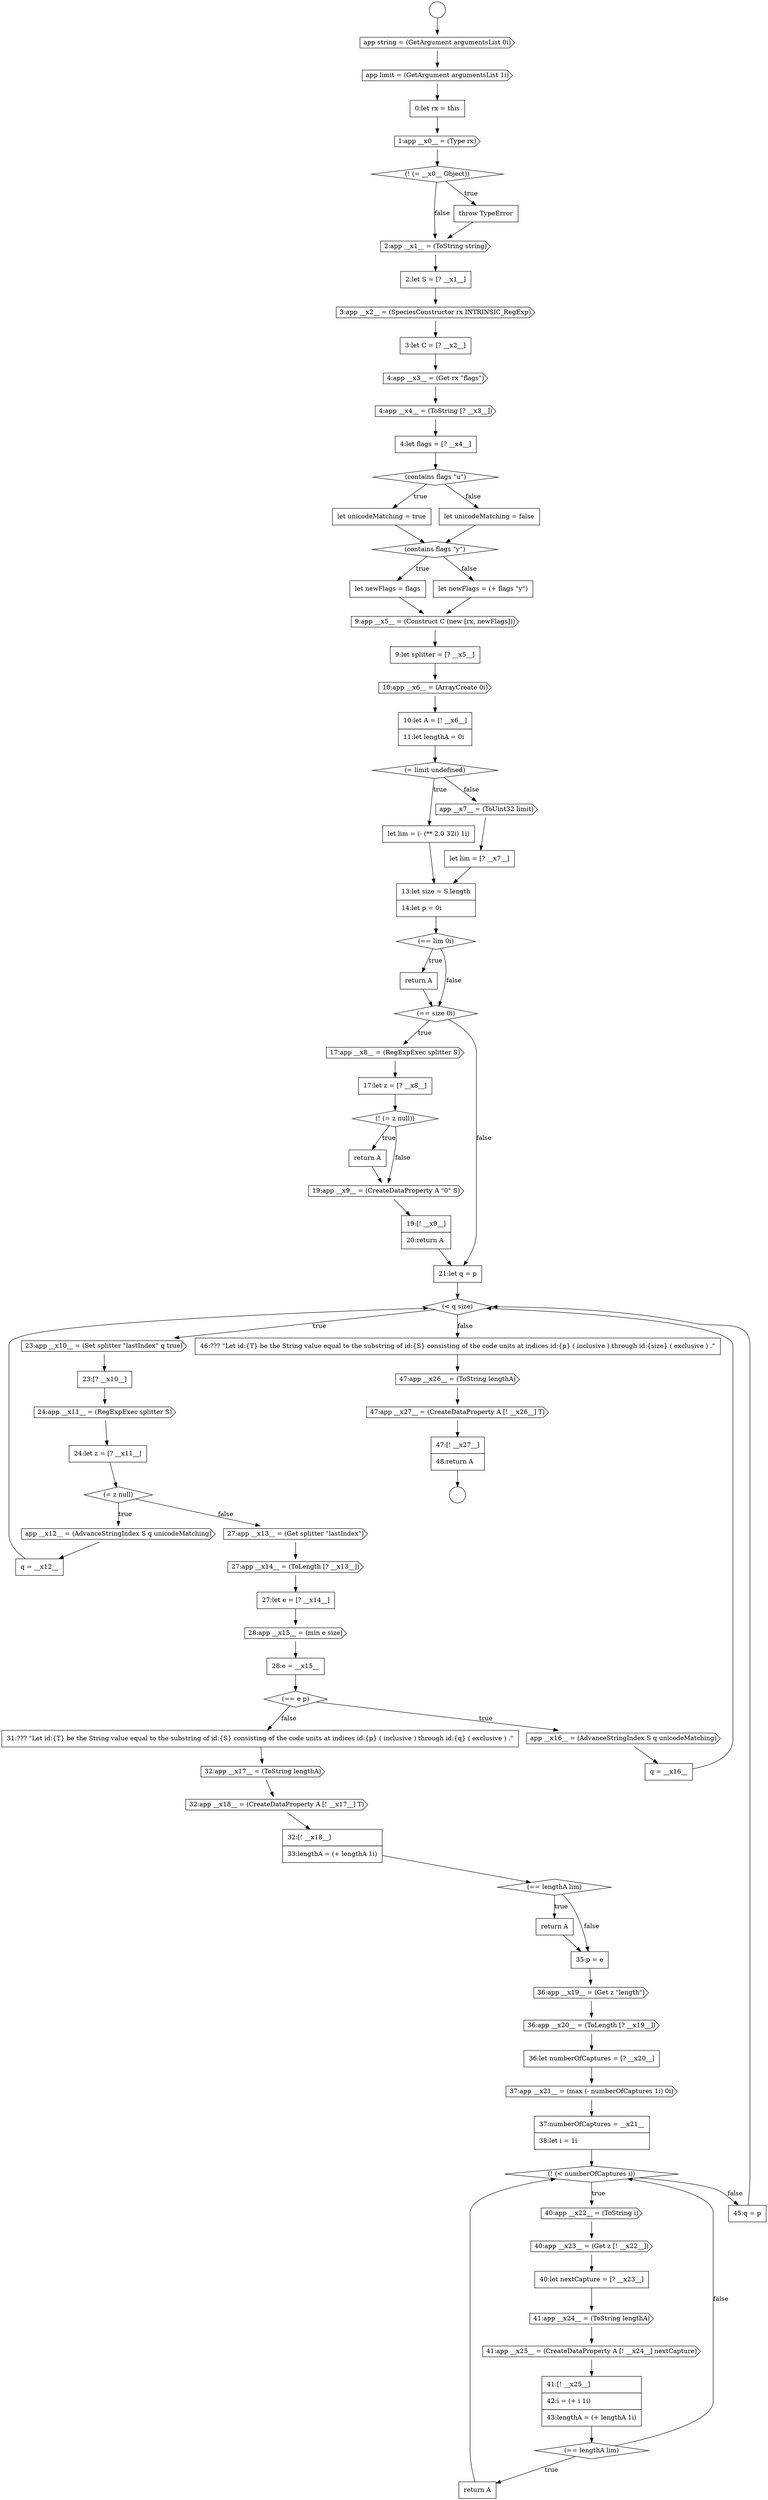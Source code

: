 digraph {
  node14376 [shape=diamond, label=<<font color="black">(contains flags &quot;u&quot;)</font>> color="black" fillcolor="white" style=filled]
  node14420 [shape=none, margin=0, label=<<font color="black">
    <table border="0" cellborder="1" cellspacing="0" cellpadding="10">
      <tr><td align="left">32:[! __x18__]</td></tr>
      <tr><td align="left">33:lengthA = (+ lengthA 1i)</td></tr>
    </table>
  </font>> color="black" fillcolor="white" style=filled]
  node14384 [shape=cds, label=<<font color="black">10:app __x6__ = (ArrayCreate 0i)</font>> color="black" fillcolor="white" style=filled]
  node14374 [shape=cds, label=<<font color="black">4:app __x4__ = (ToString [? __x3__])</font>> color="black" fillcolor="white" style=filled]
  node14426 [shape=none, margin=0, label=<<font color="black">
    <table border="0" cellborder="1" cellspacing="0" cellpadding="10">
      <tr><td align="left">36:let numberOfCaptures = [? __x20__]</td></tr>
    </table>
  </font>> color="black" fillcolor="white" style=filled]
  node14367 [shape=diamond, label=<<font color="black">(! (= __x0__ Object))</font>> color="black" fillcolor="white" style=filled]
  node14404 [shape=cds, label=<<font color="black">24:app __x11__ = (RegExpExec splitter S)</font>> color="black" fillcolor="white" style=filled]
  node14419 [shape=cds, label=<<font color="black">32:app __x18__ = (CreateDataProperty A [! __x17__] T)</font>> color="black" fillcolor="white" style=filled]
  node14399 [shape=none, margin=0, label=<<font color="black">
    <table border="0" cellborder="1" cellspacing="0" cellpadding="10">
      <tr><td align="left">19:[! __x9__]</td></tr>
      <tr><td align="left">20:return A</td></tr>
    </table>
  </font>> color="black" fillcolor="white" style=filled]
  node14414 [shape=diamond, label=<<font color="black">(== e p)</font>> color="black" fillcolor="white" style=filled]
  node14377 [shape=none, margin=0, label=<<font color="black">
    <table border="0" cellborder="1" cellspacing="0" cellpadding="10">
      <tr><td align="left">let unicodeMatching = true</td></tr>
    </table>
  </font>> color="black" fillcolor="white" style=filled]
  node14409 [shape=cds, label=<<font color="black">27:app __x13__ = (Get splitter &quot;lastIndex&quot;)</font>> color="black" fillcolor="white" style=filled]
  node14431 [shape=cds, label=<<font color="black">40:app __x23__ = (Get z [! __x22__])</font>> color="black" fillcolor="white" style=filled]
  node14441 [shape=cds, label=<<font color="black">47:app __x27__ = (CreateDataProperty A [! __x26__] T)</font>> color="black" fillcolor="white" style=filled]
  node14382 [shape=cds, label=<<font color="black">9:app __x5__ = (Construct C (new [rx, newFlags]))</font>> color="black" fillcolor="white" style=filled]
  node14436 [shape=diamond, label=<<font color="black">(== lengthA lim)</font>> color="black" fillcolor="white" style=filled]
  node14396 [shape=diamond, label=<<font color="black">(! (= z null))</font>> color="black" fillcolor="white" style=filled]
  node14440 [shape=cds, label=<<font color="black">47:app __x26__ = (ToString lengthA)</font>> color="black" fillcolor="white" style=filled]
  node14391 [shape=diamond, label=<<font color="black">(== lim 0i)</font>> color="black" fillcolor="white" style=filled]
  node14423 [shape=none, margin=0, label=<<font color="black">
    <table border="0" cellborder="1" cellspacing="0" cellpadding="10">
      <tr><td align="left">35:p = e</td></tr>
    </table>
  </font>> color="black" fillcolor="white" style=filled]
  node14408 [shape=none, margin=0, label=<<font color="black">
    <table border="0" cellborder="1" cellspacing="0" cellpadding="10">
      <tr><td align="left">q = __x12__</td></tr>
    </table>
  </font>> color="black" fillcolor="white" style=filled]
  node14387 [shape=none, margin=0, label=<<font color="black">
    <table border="0" cellborder="1" cellspacing="0" cellpadding="10">
      <tr><td align="left">let lim = (- (** 2.0 32i) 1i)</td></tr>
    </table>
  </font>> color="black" fillcolor="white" style=filled]
  node14372 [shape=none, margin=0, label=<<font color="black">
    <table border="0" cellborder="1" cellspacing="0" cellpadding="10">
      <tr><td align="left">3:let C = [? __x2__]</td></tr>
    </table>
  </font>> color="black" fillcolor="white" style=filled]
  node14361 [shape=circle label=" " color="black" fillcolor="white" style=filled]
  node14410 [shape=cds, label=<<font color="black">27:app __x14__ = (ToLength [? __x13__])</font>> color="black" fillcolor="white" style=filled]
  node14401 [shape=diamond, label=<<font color="black">(&lt; q size)</font>> color="black" fillcolor="white" style=filled]
  node14363 [shape=cds, label=<<font color="black">app string = (GetArgument argumentsList 0i)</font>> color="black" fillcolor="white" style=filled]
  node14430 [shape=cds, label=<<font color="black">40:app __x22__ = (ToString i)</font>> color="black" fillcolor="white" style=filled]
  node14395 [shape=none, margin=0, label=<<font color="black">
    <table border="0" cellborder="1" cellspacing="0" cellpadding="10">
      <tr><td align="left">17:let z = [? __x8__]</td></tr>
    </table>
  </font>> color="black" fillcolor="white" style=filled]
  node14380 [shape=none, margin=0, label=<<font color="black">
    <table border="0" cellborder="1" cellspacing="0" cellpadding="10">
      <tr><td align="left">let newFlags = flags</td></tr>
    </table>
  </font>> color="black" fillcolor="white" style=filled]
  node14398 [shape=cds, label=<<font color="black">19:app __x9__ = (CreateDataProperty A &quot;0&quot; S)</font>> color="black" fillcolor="white" style=filled]
  node14381 [shape=none, margin=0, label=<<font color="black">
    <table border="0" cellborder="1" cellspacing="0" cellpadding="10">
      <tr><td align="left">let newFlags = (+ flags &quot;y&quot;)</td></tr>
    </table>
  </font>> color="black" fillcolor="white" style=filled]
  node14413 [shape=none, margin=0, label=<<font color="black">
    <table border="0" cellborder="1" cellspacing="0" cellpadding="10">
      <tr><td align="left">28:e = __x15__</td></tr>
    </table>
  </font>> color="black" fillcolor="white" style=filled]
  node14366 [shape=cds, label=<<font color="black">1:app __x0__ = (Type rx)</font>> color="black" fillcolor="white" style=filled]
  node14405 [shape=none, margin=0, label=<<font color="black">
    <table border="0" cellborder="1" cellspacing="0" cellpadding="10">
      <tr><td align="left">24:let z = [? __x11__]</td></tr>
    </table>
  </font>> color="black" fillcolor="white" style=filled]
  node14437 [shape=none, margin=0, label=<<font color="black">
    <table border="0" cellborder="1" cellspacing="0" cellpadding="10">
      <tr><td align="left">return A</td></tr>
    </table>
  </font>> color="black" fillcolor="white" style=filled]
  node14428 [shape=none, margin=0, label=<<font color="black">
    <table border="0" cellborder="1" cellspacing="0" cellpadding="10">
      <tr><td align="left">37:numberOfCaptures = __x21__</td></tr>
      <tr><td align="left">38:let i = 1i</td></tr>
    </table>
  </font>> color="black" fillcolor="white" style=filled]
  node14369 [shape=cds, label=<<font color="black">2:app __x1__ = (ToString string)</font>> color="black" fillcolor="white" style=filled]
  node14392 [shape=none, margin=0, label=<<font color="black">
    <table border="0" cellborder="1" cellspacing="0" cellpadding="10">
      <tr><td align="left">return A</td></tr>
    </table>
  </font>> color="black" fillcolor="white" style=filled]
  node14424 [shape=cds, label=<<font color="black">36:app __x19__ = (Get z &quot;length&quot;)</font>> color="black" fillcolor="white" style=filled]
  node14362 [shape=circle label=" " color="black" fillcolor="white" style=filled]
  node14433 [shape=cds, label=<<font color="black">41:app __x24__ = (ToString lengthA)</font>> color="black" fillcolor="white" style=filled]
  node14388 [shape=cds, label=<<font color="black">app __x7__ = (ToUint32 limit)</font>> color="black" fillcolor="white" style=filled]
  node14373 [shape=cds, label=<<font color="black">4:app __x3__ = (Get rx &quot;flags&quot;)</font>> color="black" fillcolor="white" style=filled]
  node14434 [shape=cds, label=<<font color="black">41:app __x25__ = (CreateDataProperty A [! __x24__] nextCapture)</font>> color="black" fillcolor="white" style=filled]
  node14394 [shape=cds, label=<<font color="black">17:app __x8__ = (RegExpExec splitter S)</font>> color="black" fillcolor="white" style=filled]
  node14429 [shape=diamond, label=<<font color="black">(! (&lt; numberOfCaptures i))</font>> color="black" fillcolor="white" style=filled]
  node14397 [shape=none, margin=0, label=<<font color="black">
    <table border="0" cellborder="1" cellspacing="0" cellpadding="10">
      <tr><td align="left">return A</td></tr>
    </table>
  </font>> color="black" fillcolor="white" style=filled]
  node14364 [shape=cds, label=<<font color="black">app limit = (GetArgument argumentsList 1i)</font>> color="black" fillcolor="white" style=filled]
  node14416 [shape=none, margin=0, label=<<font color="black">
    <table border="0" cellborder="1" cellspacing="0" cellpadding="10">
      <tr><td align="left">q = __x16__</td></tr>
    </table>
  </font>> color="black" fillcolor="white" style=filled]
  node14379 [shape=diamond, label=<<font color="black">(contains flags &quot;y&quot;)</font>> color="black" fillcolor="white" style=filled]
  node14365 [shape=none, margin=0, label=<<font color="black">
    <table border="0" cellborder="1" cellspacing="0" cellpadding="10">
      <tr><td align="left">0:let rx = this</td></tr>
    </table>
  </font>> color="black" fillcolor="white" style=filled]
  node14402 [shape=cds, label=<<font color="black">23:app __x10__ = (Set splitter &quot;lastIndex&quot; q true)</font>> color="black" fillcolor="white" style=filled]
  node14370 [shape=none, margin=0, label=<<font color="black">
    <table border="0" cellborder="1" cellspacing="0" cellpadding="10">
      <tr><td align="left">2:let S = [? __x1__]</td></tr>
    </table>
  </font>> color="black" fillcolor="white" style=filled]
  node14412 [shape=cds, label=<<font color="black">28:app __x15__ = (min e size)</font>> color="black" fillcolor="white" style=filled]
  node14427 [shape=cds, label=<<font color="black">37:app __x21__ = (max (- numberOfCaptures 1i) 0i)</font>> color="black" fillcolor="white" style=filled]
  node14406 [shape=diamond, label=<<font color="black">(= z null)</font>> color="black" fillcolor="white" style=filled]
  node14438 [shape=none, margin=0, label=<<font color="black">
    <table border="0" cellborder="1" cellspacing="0" cellpadding="10">
      <tr><td align="left">45:q = p</td></tr>
    </table>
  </font>> color="black" fillcolor="white" style=filled]
  node14385 [shape=none, margin=0, label=<<font color="black">
    <table border="0" cellborder="1" cellspacing="0" cellpadding="10">
      <tr><td align="left">10:let A = [! __x6__]</td></tr>
      <tr><td align="left">11:let lengthA = 0i</td></tr>
    </table>
  </font>> color="black" fillcolor="white" style=filled]
  node14417 [shape=none, margin=0, label=<<font color="black">
    <table border="0" cellborder="1" cellspacing="0" cellpadding="10">
      <tr><td align="left">31:??? &quot;Let id:{T} be the String value equal to the substring of id:{S} consisting of the code units at indices id:{p} ( inclusive ) through id:{q} ( exclusive ) .&quot;</td></tr>
    </table>
  </font>> color="black" fillcolor="white" style=filled]
  node14389 [shape=none, margin=0, label=<<font color="black">
    <table border="0" cellborder="1" cellspacing="0" cellpadding="10">
      <tr><td align="left">let lim = [? __x7__]</td></tr>
    </table>
  </font>> color="black" fillcolor="white" style=filled]
  node14421 [shape=diamond, label=<<font color="black">(== lengthA lim)</font>> color="black" fillcolor="white" style=filled]
  node14378 [shape=none, margin=0, label=<<font color="black">
    <table border="0" cellborder="1" cellspacing="0" cellpadding="10">
      <tr><td align="left">let unicodeMatching = false</td></tr>
    </table>
  </font>> color="black" fillcolor="white" style=filled]
  node14400 [shape=none, margin=0, label=<<font color="black">
    <table border="0" cellborder="1" cellspacing="0" cellpadding="10">
      <tr><td align="left">21:let q = p</td></tr>
    </table>
  </font>> color="black" fillcolor="white" style=filled]
  node14383 [shape=none, margin=0, label=<<font color="black">
    <table border="0" cellborder="1" cellspacing="0" cellpadding="10">
      <tr><td align="left">9:let splitter = [? __x5__]</td></tr>
    </table>
  </font>> color="black" fillcolor="white" style=filled]
  node14403 [shape=none, margin=0, label=<<font color="black">
    <table border="0" cellborder="1" cellspacing="0" cellpadding="10">
      <tr><td align="left">23:[? __x10__]</td></tr>
    </table>
  </font>> color="black" fillcolor="white" style=filled]
  node14432 [shape=none, margin=0, label=<<font color="black">
    <table border="0" cellborder="1" cellspacing="0" cellpadding="10">
      <tr><td align="left">40:let nextCapture = [? __x23__]</td></tr>
    </table>
  </font>> color="black" fillcolor="white" style=filled]
  node14425 [shape=cds, label=<<font color="black">36:app __x20__ = (ToLength [? __x19__])</font>> color="black" fillcolor="white" style=filled]
  node14393 [shape=diamond, label=<<font color="black">(== size 0i)</font>> color="black" fillcolor="white" style=filled]
  node14368 [shape=none, margin=0, label=<<font color="black">
    <table border="0" cellborder="1" cellspacing="0" cellpadding="10">
      <tr><td align="left">throw TypeError</td></tr>
    </table>
  </font>> color="black" fillcolor="white" style=filled]
  node14415 [shape=cds, label=<<font color="black">app __x16__ = (AdvanceStringIndex S q unicodeMatching)</font>> color="black" fillcolor="white" style=filled]
  node14418 [shape=cds, label=<<font color="black">32:app __x17__ = (ToString lengthA)</font>> color="black" fillcolor="white" style=filled]
  node14442 [shape=none, margin=0, label=<<font color="black">
    <table border="0" cellborder="1" cellspacing="0" cellpadding="10">
      <tr><td align="left">47:[! __x27__]</td></tr>
      <tr><td align="left">48:return A</td></tr>
    </table>
  </font>> color="black" fillcolor="white" style=filled]
  node14435 [shape=none, margin=0, label=<<font color="black">
    <table border="0" cellborder="1" cellspacing="0" cellpadding="10">
      <tr><td align="left">41:[! __x25__]</td></tr>
      <tr><td align="left">42:i = (+ i 1i)</td></tr>
      <tr><td align="left">43:lengthA = (+ lengthA 1i)</td></tr>
    </table>
  </font>> color="black" fillcolor="white" style=filled]
  node14386 [shape=diamond, label=<<font color="black">(= limit undefined)</font>> color="black" fillcolor="white" style=filled]
  node14375 [shape=none, margin=0, label=<<font color="black">
    <table border="0" cellborder="1" cellspacing="0" cellpadding="10">
      <tr><td align="left">4:let flags = [? __x4__]</td></tr>
    </table>
  </font>> color="black" fillcolor="white" style=filled]
  node14411 [shape=none, margin=0, label=<<font color="black">
    <table border="0" cellborder="1" cellspacing="0" cellpadding="10">
      <tr><td align="left">27:let e = [? __x14__]</td></tr>
    </table>
  </font>> color="black" fillcolor="white" style=filled]
  node14422 [shape=none, margin=0, label=<<font color="black">
    <table border="0" cellborder="1" cellspacing="0" cellpadding="10">
      <tr><td align="left">return A</td></tr>
    </table>
  </font>> color="black" fillcolor="white" style=filled]
  node14439 [shape=none, margin=0, label=<<font color="black">
    <table border="0" cellborder="1" cellspacing="0" cellpadding="10">
      <tr><td align="left">46:??? &quot;Let id:{T} be the String value equal to the substring of id:{S} consisting of the code units at indices id:{p} ( inclusive ) through id:{size} ( exclusive ) .&quot;</td></tr>
    </table>
  </font>> color="black" fillcolor="white" style=filled]
  node14390 [shape=none, margin=0, label=<<font color="black">
    <table border="0" cellborder="1" cellspacing="0" cellpadding="10">
      <tr><td align="left">13:let size = S.length</td></tr>
      <tr><td align="left">14:let p = 0i</td></tr>
    </table>
  </font>> color="black" fillcolor="white" style=filled]
  node14371 [shape=cds, label=<<font color="black">3:app __x2__ = (SpeciesConstructor rx INTRINSIC_RegExp)</font>> color="black" fillcolor="white" style=filled]
  node14407 [shape=cds, label=<<font color="black">app __x12__ = (AdvanceStringIndex S q unicodeMatching)</font>> color="black" fillcolor="white" style=filled]
  node14440 -> node14441 [ color="black"]
  node14382 -> node14383 [ color="black"]
  node14394 -> node14395 [ color="black"]
  node14381 -> node14382 [ color="black"]
  node14396 -> node14397 [label=<<font color="black">true</font>> color="black"]
  node14396 -> node14398 [label=<<font color="black">false</font>> color="black"]
  node14380 -> node14382 [ color="black"]
  node14434 -> node14435 [ color="black"]
  node14438 -> node14401 [ color="black"]
  node14403 -> node14404 [ color="black"]
  node14363 -> node14364 [ color="black"]
  node14374 -> node14375 [ color="black"]
  node14372 -> node14373 [ color="black"]
  node14432 -> node14433 [ color="black"]
  node14388 -> node14389 [ color="black"]
  node14437 -> node14429 [ color="black"]
  node14416 -> node14401 [ color="black"]
  node14400 -> node14401 [ color="black"]
  node14422 -> node14423 [ color="black"]
  node14436 -> node14437 [label=<<font color="black">true</font>> color="black"]
  node14436 -> node14429 [label=<<font color="black">false</font>> color="black"]
  node14414 -> node14415 [label=<<font color="black">true</font>> color="black"]
  node14414 -> node14417 [label=<<font color="black">false</font>> color="black"]
  node14387 -> node14390 [ color="black"]
  node14371 -> node14372 [ color="black"]
  node14397 -> node14398 [ color="black"]
  node14430 -> node14431 [ color="black"]
  node14409 -> node14410 [ color="black"]
  node14429 -> node14430 [label=<<font color="black">true</font>> color="black"]
  node14429 -> node14438 [label=<<font color="black">false</font>> color="black"]
  node14399 -> node14400 [ color="black"]
  node14421 -> node14422 [label=<<font color="black">true</font>> color="black"]
  node14421 -> node14423 [label=<<font color="black">false</font>> color="black"]
  node14420 -> node14421 [ color="black"]
  node14376 -> node14377 [label=<<font color="black">true</font>> color="black"]
  node14376 -> node14378 [label=<<font color="black">false</font>> color="black"]
  node14442 -> node14362 [ color="black"]
  node14395 -> node14396 [ color="black"]
  node14424 -> node14425 [ color="black"]
  node14427 -> node14428 [ color="black"]
  node14408 -> node14401 [ color="black"]
  node14370 -> node14371 [ color="black"]
  node14385 -> node14386 [ color="black"]
  node14413 -> node14414 [ color="black"]
  node14377 -> node14379 [ color="black"]
  node14426 -> node14427 [ color="black"]
  node14390 -> node14391 [ color="black"]
  node14428 -> node14429 [ color="black"]
  node14389 -> node14390 [ color="black"]
  node14406 -> node14407 [label=<<font color="black">true</font>> color="black"]
  node14406 -> node14409 [label=<<font color="black">false</font>> color="black"]
  node14411 -> node14412 [ color="black"]
  node14379 -> node14380 [label=<<font color="black">true</font>> color="black"]
  node14379 -> node14381 [label=<<font color="black">false</font>> color="black"]
  node14402 -> node14403 [ color="black"]
  node14425 -> node14426 [ color="black"]
  node14410 -> node14411 [ color="black"]
  node14431 -> node14432 [ color="black"]
  node14392 -> node14393 [ color="black"]
  node14393 -> node14394 [label=<<font color="black">true</font>> color="black"]
  node14393 -> node14400 [label=<<font color="black">false</font>> color="black"]
  node14375 -> node14376 [ color="black"]
  node14365 -> node14366 [ color="black"]
  node14401 -> node14402 [label=<<font color="black">true</font>> color="black"]
  node14401 -> node14439 [label=<<font color="black">false</font>> color="black"]
  node14418 -> node14419 [ color="black"]
  node14378 -> node14379 [ color="black"]
  node14441 -> node14442 [ color="black"]
  node14364 -> node14365 [ color="black"]
  node14419 -> node14420 [ color="black"]
  node14417 -> node14418 [ color="black"]
  node14423 -> node14424 [ color="black"]
  node14391 -> node14392 [label=<<font color="black">true</font>> color="black"]
  node14391 -> node14393 [label=<<font color="black">false</font>> color="black"]
  node14435 -> node14436 [ color="black"]
  node14404 -> node14405 [ color="black"]
  node14433 -> node14434 [ color="black"]
  node14373 -> node14374 [ color="black"]
  node14386 -> node14387 [label=<<font color="black">true</font>> color="black"]
  node14386 -> node14388 [label=<<font color="black">false</font>> color="black"]
  node14412 -> node14413 [ color="black"]
  node14398 -> node14399 [ color="black"]
  node14407 -> node14408 [ color="black"]
  node14384 -> node14385 [ color="black"]
  node14415 -> node14416 [ color="black"]
  node14383 -> node14384 [ color="black"]
  node14368 -> node14369 [ color="black"]
  node14405 -> node14406 [ color="black"]
  node14369 -> node14370 [ color="black"]
  node14439 -> node14440 [ color="black"]
  node14366 -> node14367 [ color="black"]
  node14367 -> node14368 [label=<<font color="black">true</font>> color="black"]
  node14367 -> node14369 [label=<<font color="black">false</font>> color="black"]
  node14361 -> node14363 [ color="black"]
}
